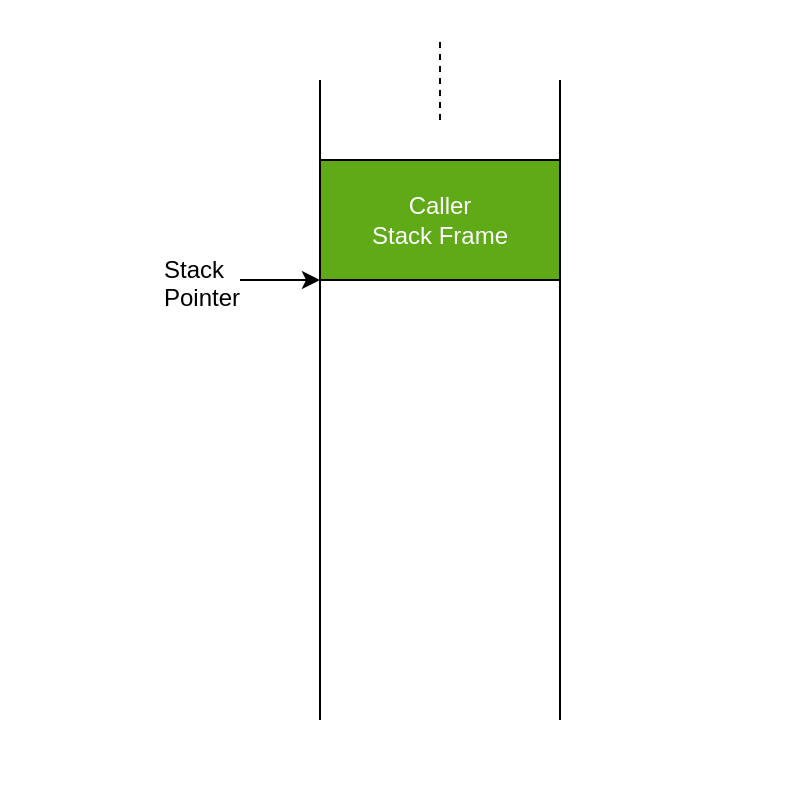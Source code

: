 <mxfile version="12.9.13" type="device"><diagram id="PjYeybVtm9ufVhOcvGIO" name="Page-1"><mxGraphModel dx="1164" dy="729" grid="1" gridSize="10" guides="1" tooltips="1" connect="1" arrows="1" fold="1" page="1" pageScale="1" pageWidth="850" pageHeight="1100" math="0" shadow="0"><root><mxCell id="0"/><mxCell id="1" parent="0"/><mxCell id="3q2pvhwi0i0WQqCyVRY3-1" value="" style="endArrow=none;html=1;" parent="1" edge="1"><mxGeometry width="50" height="50" relative="1" as="geometry"><mxPoint x="240" y="400" as="sourcePoint"/><mxPoint x="240" y="80" as="targetPoint"/></mxGeometry></mxCell><mxCell id="3q2pvhwi0i0WQqCyVRY3-2" value="" style="endArrow=none;html=1;" parent="1" edge="1"><mxGeometry width="50" height="50" relative="1" as="geometry"><mxPoint x="360" y="400" as="sourcePoint"/><mxPoint x="360" y="80" as="targetPoint"/></mxGeometry></mxCell><mxCell id="3q2pvhwi0i0WQqCyVRY3-3" value="" style="endArrow=none;dashed=1;html=1;" parent="1" edge="1"><mxGeometry width="50" height="50" relative="1" as="geometry"><mxPoint x="300" y="100" as="sourcePoint"/><mxPoint x="300" y="60" as="targetPoint"/></mxGeometry></mxCell><mxCell id="3q2pvhwi0i0WQqCyVRY3-4" value="Caller&lt;br&gt;Stack Frame" style="rounded=0;whiteSpace=wrap;html=1;strokeColor=#000000;align=center;fillColor=#60a917;fontColor=#ffffff;" parent="1" vertex="1"><mxGeometry x="240" y="120" width="120" height="60" as="geometry"/></mxCell><mxCell id="U0M3x879C5YBE2PEzA2t-1" value="" style="endArrow=classic;html=1;" parent="1" edge="1"><mxGeometry width="50" height="50" relative="1" as="geometry"><mxPoint x="200" y="180" as="sourcePoint"/><mxPoint x="240" y="180" as="targetPoint"/></mxGeometry></mxCell><mxCell id="U0M3x879C5YBE2PEzA2t-2" value="Stack&lt;br&gt;Pointer" style="text;html=1;resizable=0;points=[];autosize=1;align=left;verticalAlign=top;spacingTop=-4;" parent="1" vertex="1"><mxGeometry x="160" y="165" width="50" height="30" as="geometry"/></mxCell><mxCell id="IbH4pn0mpBljbvynkJtV-1" value="" style="rounded=0;whiteSpace=wrap;html=1;strokeColor=none;fillColor=none;" vertex="1" parent="1"><mxGeometry x="80" y="40" width="400" height="400" as="geometry"/></mxCell></root></mxGraphModel></diagram></mxfile>